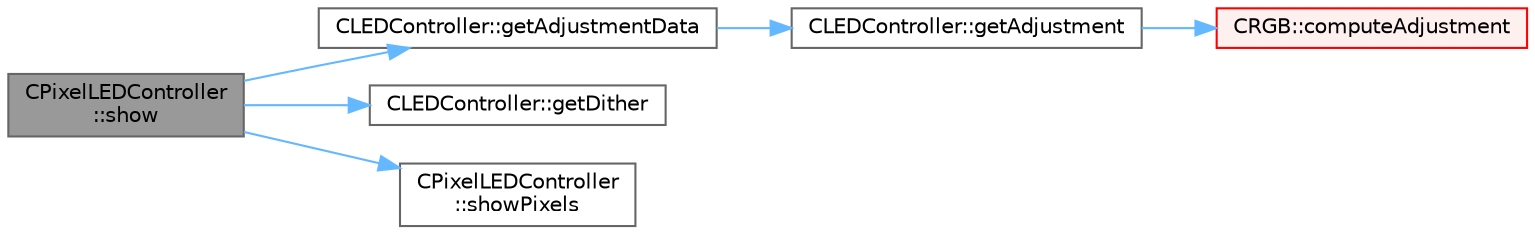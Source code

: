 digraph "CPixelLEDController::show"
{
 // LATEX_PDF_SIZE
  bgcolor="transparent";
  edge [fontname=Helvetica,fontsize=10,labelfontname=Helvetica,labelfontsize=10];
  node [fontname=Helvetica,fontsize=10,shape=box,height=0.2,width=0.4];
  rankdir="LR";
  Node1 [id="Node000001",label="CPixelLEDController\l::show",height=0.2,width=0.4,color="gray40", fillcolor="grey60", style="filled", fontcolor="black",tooltip="Write the passed in RGB data out to the LEDs managed by this controller."];
  Node1 -> Node2 [id="edge1_Node000001_Node000002",color="steelblue1",style="solid",tooltip=" "];
  Node2 [id="Node000002",label="CLEDController::getAdjustmentData",height=0.2,width=0.4,color="grey40", fillcolor="white", style="filled",URL="$d6/d2c/class_c_l_e_d_controller_a6f174d3b4ceacf75eb761c93e78ebff7.html#a6f174d3b4ceacf75eb761c93e78ebff7",tooltip=" "];
  Node2 -> Node3 [id="edge2_Node000002_Node000003",color="steelblue1",style="solid",tooltip=" "];
  Node3 [id="Node000003",label="CLEDController::getAdjustment",height=0.2,width=0.4,color="grey40", fillcolor="white", style="filled",URL="$d6/d2c/class_c_l_e_d_controller_af6173cca91ee446766cc15102990d7bb.html#af6173cca91ee446766cc15102990d7bb",tooltip="Get the combined brightness/color adjustment for this controller."];
  Node3 -> Node4 [id="edge3_Node000003_Node000004",color="steelblue1",style="solid",tooltip=" "];
  Node4 [id="Node000004",label="CRGB::computeAdjustment",height=0.2,width=0.4,color="red", fillcolor="#FFF0F0", style="filled",URL="$d7/d82/struct_c_r_g_b_a65e166b90fb7b4aecd2b26a987e312e3.html#a65e166b90fb7b4aecd2b26a987e312e3",tooltip="Calculates the combined color adjustment to the LEDs at a given scale, color correction,..."];
  Node1 -> Node6 [id="edge4_Node000001_Node000006",color="steelblue1",style="solid",tooltip=" "];
  Node6 [id="Node000006",label="CLEDController::getDither",height=0.2,width=0.4,color="grey40", fillcolor="white", style="filled",URL="$d6/d2c/class_c_l_e_d_controller_a676f705adf93898739a405b85150a3e7.html#a676f705adf93898739a405b85150a3e7",tooltip="Get the dithering option currently set for this controller."];
  Node1 -> Node7 [id="edge5_Node000001_Node000007",color="steelblue1",style="solid",tooltip=" "];
  Node7 [id="Node000007",label="CPixelLEDController\l::showPixels",height=0.2,width=0.4,color="grey40", fillcolor="white", style="filled",URL="$d0/dc9/class_c_pixel_l_e_d_controller_a1ab7248c894ba95c3a71665f5bed2a17.html#a1ab7248c894ba95c3a71665f5bed2a17",tooltip="Send the LED data to the strip."];
}
